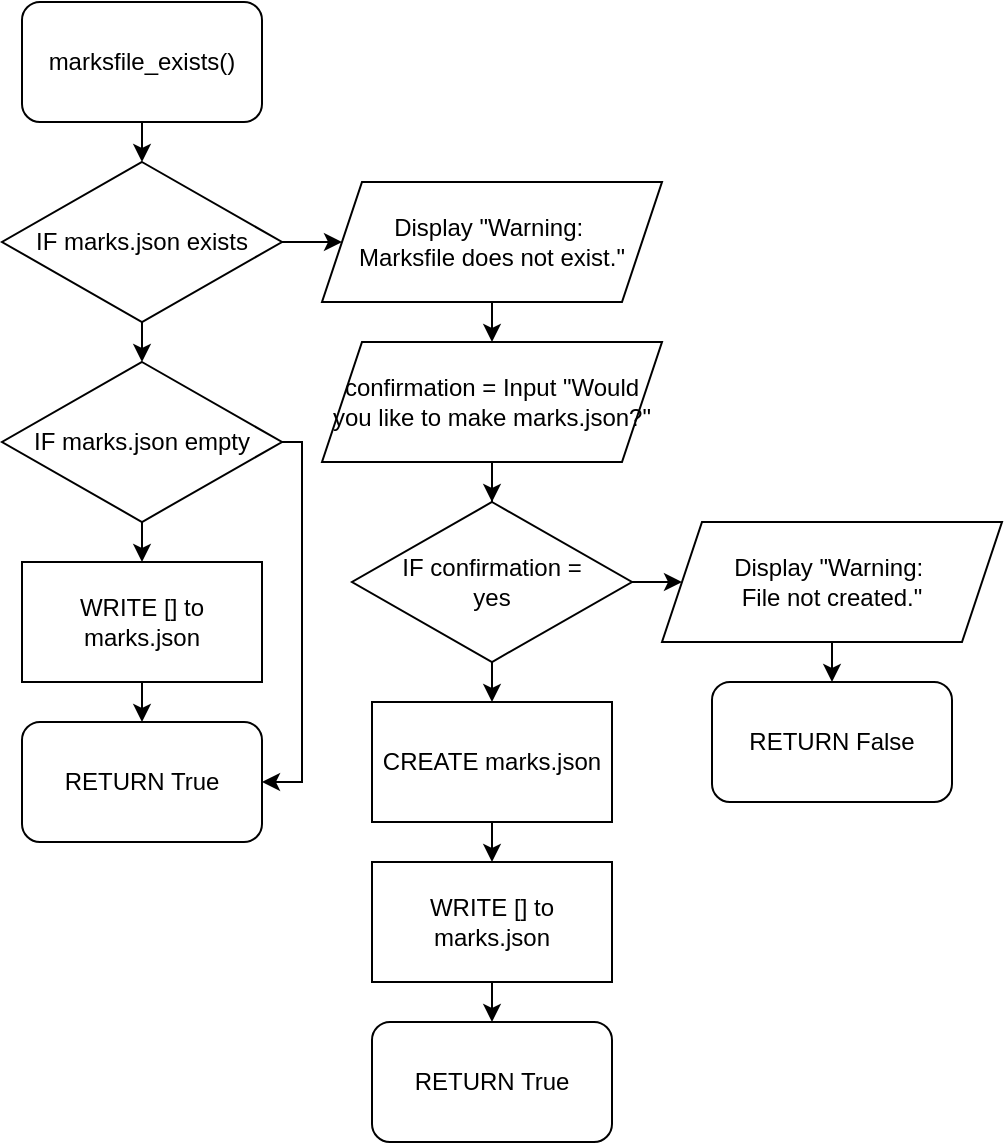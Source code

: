 <mxfile version="24.3.1" type="github">
  <diagram name="Page-1" id="bc4MiWyPBKACxx70WyI5">
    <mxGraphModel dx="2074" dy="1150" grid="1" gridSize="10" guides="1" tooltips="1" connect="1" arrows="1" fold="1" page="1" pageScale="1" pageWidth="850" pageHeight="1100" math="0" shadow="0">
      <root>
        <mxCell id="0" />
        <mxCell id="1" parent="0" />
        <mxCell id="D14_MtYRu88Hc8e_l4---5" style="edgeStyle=orthogonalEdgeStyle;rounded=0;orthogonalLoop=1;jettySize=auto;html=1;exitX=0.5;exitY=1;exitDx=0;exitDy=0;entryX=0.5;entryY=0;entryDx=0;entryDy=0;" edge="1" parent="1" source="D14_MtYRu88Hc8e_l4---1" target="D14_MtYRu88Hc8e_l4---2">
          <mxGeometry relative="1" as="geometry" />
        </mxCell>
        <mxCell id="D14_MtYRu88Hc8e_l4---1" value="marksfile_exists()" style="rounded=1;whiteSpace=wrap;html=1;" vertex="1" parent="1">
          <mxGeometry x="40" y="40" width="120" height="60" as="geometry" />
        </mxCell>
        <mxCell id="D14_MtYRu88Hc8e_l4---4" style="edgeStyle=orthogonalEdgeStyle;rounded=0;orthogonalLoop=1;jettySize=auto;html=1;exitX=0.5;exitY=1;exitDx=0;exitDy=0;entryX=0.5;entryY=0;entryDx=0;entryDy=0;" edge="1" parent="1" source="D14_MtYRu88Hc8e_l4---2" target="D14_MtYRu88Hc8e_l4---3">
          <mxGeometry relative="1" as="geometry" />
        </mxCell>
        <mxCell id="D14_MtYRu88Hc8e_l4---13" style="edgeStyle=orthogonalEdgeStyle;rounded=0;orthogonalLoop=1;jettySize=auto;html=1;exitX=1;exitY=0.5;exitDx=0;exitDy=0;entryX=0;entryY=0.5;entryDx=0;entryDy=0;" edge="1" parent="1" source="D14_MtYRu88Hc8e_l4---2" target="D14_MtYRu88Hc8e_l4---11">
          <mxGeometry relative="1" as="geometry" />
        </mxCell>
        <mxCell id="D14_MtYRu88Hc8e_l4---2" value="IF marks.json exists" style="rhombus;whiteSpace=wrap;html=1;" vertex="1" parent="1">
          <mxGeometry x="30" y="120" width="140" height="80" as="geometry" />
        </mxCell>
        <mxCell id="D14_MtYRu88Hc8e_l4---7" style="edgeStyle=orthogonalEdgeStyle;rounded=0;orthogonalLoop=1;jettySize=auto;html=1;exitX=0.5;exitY=1;exitDx=0;exitDy=0;entryX=0.5;entryY=0;entryDx=0;entryDy=0;" edge="1" parent="1" source="D14_MtYRu88Hc8e_l4---3" target="D14_MtYRu88Hc8e_l4---6">
          <mxGeometry relative="1" as="geometry" />
        </mxCell>
        <mxCell id="D14_MtYRu88Hc8e_l4---12" style="edgeStyle=orthogonalEdgeStyle;rounded=0;orthogonalLoop=1;jettySize=auto;html=1;exitX=1;exitY=0.5;exitDx=0;exitDy=0;entryX=1;entryY=0.5;entryDx=0;entryDy=0;" edge="1" parent="1" source="D14_MtYRu88Hc8e_l4---3" target="D14_MtYRu88Hc8e_l4---8">
          <mxGeometry relative="1" as="geometry">
            <mxPoint x="190" y="440" as="targetPoint" />
            <Array as="points">
              <mxPoint x="180" y="260" />
              <mxPoint x="180" y="430" />
            </Array>
          </mxGeometry>
        </mxCell>
        <mxCell id="D14_MtYRu88Hc8e_l4---3" value="&lt;div&gt;IF marks.json empty&lt;/div&gt;" style="rhombus;whiteSpace=wrap;html=1;" vertex="1" parent="1">
          <mxGeometry x="30" y="220" width="140" height="80" as="geometry" />
        </mxCell>
        <mxCell id="D14_MtYRu88Hc8e_l4---9" style="edgeStyle=orthogonalEdgeStyle;rounded=0;orthogonalLoop=1;jettySize=auto;html=1;exitX=0.5;exitY=1;exitDx=0;exitDy=0;entryX=0.5;entryY=0;entryDx=0;entryDy=0;" edge="1" parent="1" source="D14_MtYRu88Hc8e_l4---6" target="D14_MtYRu88Hc8e_l4---8">
          <mxGeometry relative="1" as="geometry" />
        </mxCell>
        <mxCell id="D14_MtYRu88Hc8e_l4---6" value="WRITE [] to marks.json" style="rounded=0;whiteSpace=wrap;html=1;" vertex="1" parent="1">
          <mxGeometry x="40" y="320" width="120" height="60" as="geometry" />
        </mxCell>
        <mxCell id="D14_MtYRu88Hc8e_l4---8" value="RETURN True" style="rounded=1;whiteSpace=wrap;html=1;" vertex="1" parent="1">
          <mxGeometry x="40" y="400" width="120" height="60" as="geometry" />
        </mxCell>
        <mxCell id="D14_MtYRu88Hc8e_l4---16" style="edgeStyle=orthogonalEdgeStyle;rounded=0;orthogonalLoop=1;jettySize=auto;html=1;exitX=0.5;exitY=1;exitDx=0;exitDy=0;entryX=0.5;entryY=0;entryDx=0;entryDy=0;" edge="1" parent="1" source="D14_MtYRu88Hc8e_l4---11" target="D14_MtYRu88Hc8e_l4---15">
          <mxGeometry relative="1" as="geometry" />
        </mxCell>
        <mxCell id="D14_MtYRu88Hc8e_l4---11" value="&lt;div&gt;Display &quot;Warning:&amp;nbsp;&lt;/div&gt;&lt;div&gt;Marksfile does not exist.&quot;&lt;/div&gt;" style="shape=parallelogram;perimeter=parallelogramPerimeter;whiteSpace=wrap;html=1;fixedSize=1;" vertex="1" parent="1">
          <mxGeometry x="190" y="130" width="170" height="60" as="geometry" />
        </mxCell>
        <mxCell id="D14_MtYRu88Hc8e_l4---18" style="edgeStyle=orthogonalEdgeStyle;rounded=0;orthogonalLoop=1;jettySize=auto;html=1;exitX=0.5;exitY=1;exitDx=0;exitDy=0;" edge="1" parent="1" source="D14_MtYRu88Hc8e_l4---15" target="D14_MtYRu88Hc8e_l4---17">
          <mxGeometry relative="1" as="geometry" />
        </mxCell>
        <mxCell id="D14_MtYRu88Hc8e_l4---15" value="confirmation = Input &quot;Would you like to make marks.json?&quot;" style="shape=parallelogram;perimeter=parallelogramPerimeter;whiteSpace=wrap;html=1;fixedSize=1;" vertex="1" parent="1">
          <mxGeometry x="190" y="210" width="170" height="60" as="geometry" />
        </mxCell>
        <mxCell id="D14_MtYRu88Hc8e_l4---21" style="edgeStyle=orthogonalEdgeStyle;rounded=0;orthogonalLoop=1;jettySize=auto;html=1;exitX=0.5;exitY=1;exitDx=0;exitDy=0;entryX=0.5;entryY=0;entryDx=0;entryDy=0;" edge="1" parent="1" source="D14_MtYRu88Hc8e_l4---17" target="D14_MtYRu88Hc8e_l4---20">
          <mxGeometry relative="1" as="geometry" />
        </mxCell>
        <mxCell id="D14_MtYRu88Hc8e_l4---24" style="edgeStyle=orthogonalEdgeStyle;rounded=0;orthogonalLoop=1;jettySize=auto;html=1;exitX=1;exitY=0.5;exitDx=0;exitDy=0;entryX=0;entryY=0.5;entryDx=0;entryDy=0;" edge="1" parent="1" source="D14_MtYRu88Hc8e_l4---17" target="D14_MtYRu88Hc8e_l4---23">
          <mxGeometry relative="1" as="geometry" />
        </mxCell>
        <mxCell id="D14_MtYRu88Hc8e_l4---17" value="&lt;div&gt;IF confirmation = &lt;br&gt;&lt;/div&gt;&lt;div&gt;yes&lt;br&gt;&lt;/div&gt;" style="rhombus;whiteSpace=wrap;html=1;" vertex="1" parent="1">
          <mxGeometry x="205" y="290" width="140" height="80" as="geometry" />
        </mxCell>
        <mxCell id="D14_MtYRu88Hc8e_l4---28" style="edgeStyle=orthogonalEdgeStyle;rounded=0;orthogonalLoop=1;jettySize=auto;html=1;exitX=0.5;exitY=1;exitDx=0;exitDy=0;entryX=0.5;entryY=0;entryDx=0;entryDy=0;" edge="1" parent="1" source="D14_MtYRu88Hc8e_l4---19" target="D14_MtYRu88Hc8e_l4---26">
          <mxGeometry relative="1" as="geometry" />
        </mxCell>
        <mxCell id="D14_MtYRu88Hc8e_l4---19" value="WRITE [] to marks.json" style="rounded=0;whiteSpace=wrap;html=1;" vertex="1" parent="1">
          <mxGeometry x="215" y="470" width="120" height="60" as="geometry" />
        </mxCell>
        <mxCell id="D14_MtYRu88Hc8e_l4---22" style="edgeStyle=orthogonalEdgeStyle;rounded=0;orthogonalLoop=1;jettySize=auto;html=1;exitX=0.5;exitY=1;exitDx=0;exitDy=0;entryX=0.5;entryY=0;entryDx=0;entryDy=0;" edge="1" parent="1" source="D14_MtYRu88Hc8e_l4---20" target="D14_MtYRu88Hc8e_l4---19">
          <mxGeometry relative="1" as="geometry" />
        </mxCell>
        <mxCell id="D14_MtYRu88Hc8e_l4---20" value="CREATE marks.json" style="rounded=0;whiteSpace=wrap;html=1;" vertex="1" parent="1">
          <mxGeometry x="215" y="390" width="120" height="60" as="geometry" />
        </mxCell>
        <mxCell id="D14_MtYRu88Hc8e_l4---29" style="edgeStyle=orthogonalEdgeStyle;rounded=0;orthogonalLoop=1;jettySize=auto;html=1;exitX=0.5;exitY=1;exitDx=0;exitDy=0;entryX=0.5;entryY=0;entryDx=0;entryDy=0;" edge="1" parent="1" source="D14_MtYRu88Hc8e_l4---23" target="D14_MtYRu88Hc8e_l4---27">
          <mxGeometry relative="1" as="geometry" />
        </mxCell>
        <mxCell id="D14_MtYRu88Hc8e_l4---23" value="&lt;div&gt;Display &quot;Warning:&amp;nbsp;&lt;/div&gt;&lt;div&gt;File not created.&quot;&lt;/div&gt;" style="shape=parallelogram;perimeter=parallelogramPerimeter;whiteSpace=wrap;html=1;fixedSize=1;" vertex="1" parent="1">
          <mxGeometry x="360" y="300" width="170" height="60" as="geometry" />
        </mxCell>
        <mxCell id="D14_MtYRu88Hc8e_l4---26" value="RETURN True" style="rounded=1;whiteSpace=wrap;html=1;" vertex="1" parent="1">
          <mxGeometry x="215" y="550" width="120" height="60" as="geometry" />
        </mxCell>
        <mxCell id="D14_MtYRu88Hc8e_l4---27" value="RETURN False" style="rounded=1;whiteSpace=wrap;html=1;" vertex="1" parent="1">
          <mxGeometry x="385" y="380" width="120" height="60" as="geometry" />
        </mxCell>
      </root>
    </mxGraphModel>
  </diagram>
</mxfile>

